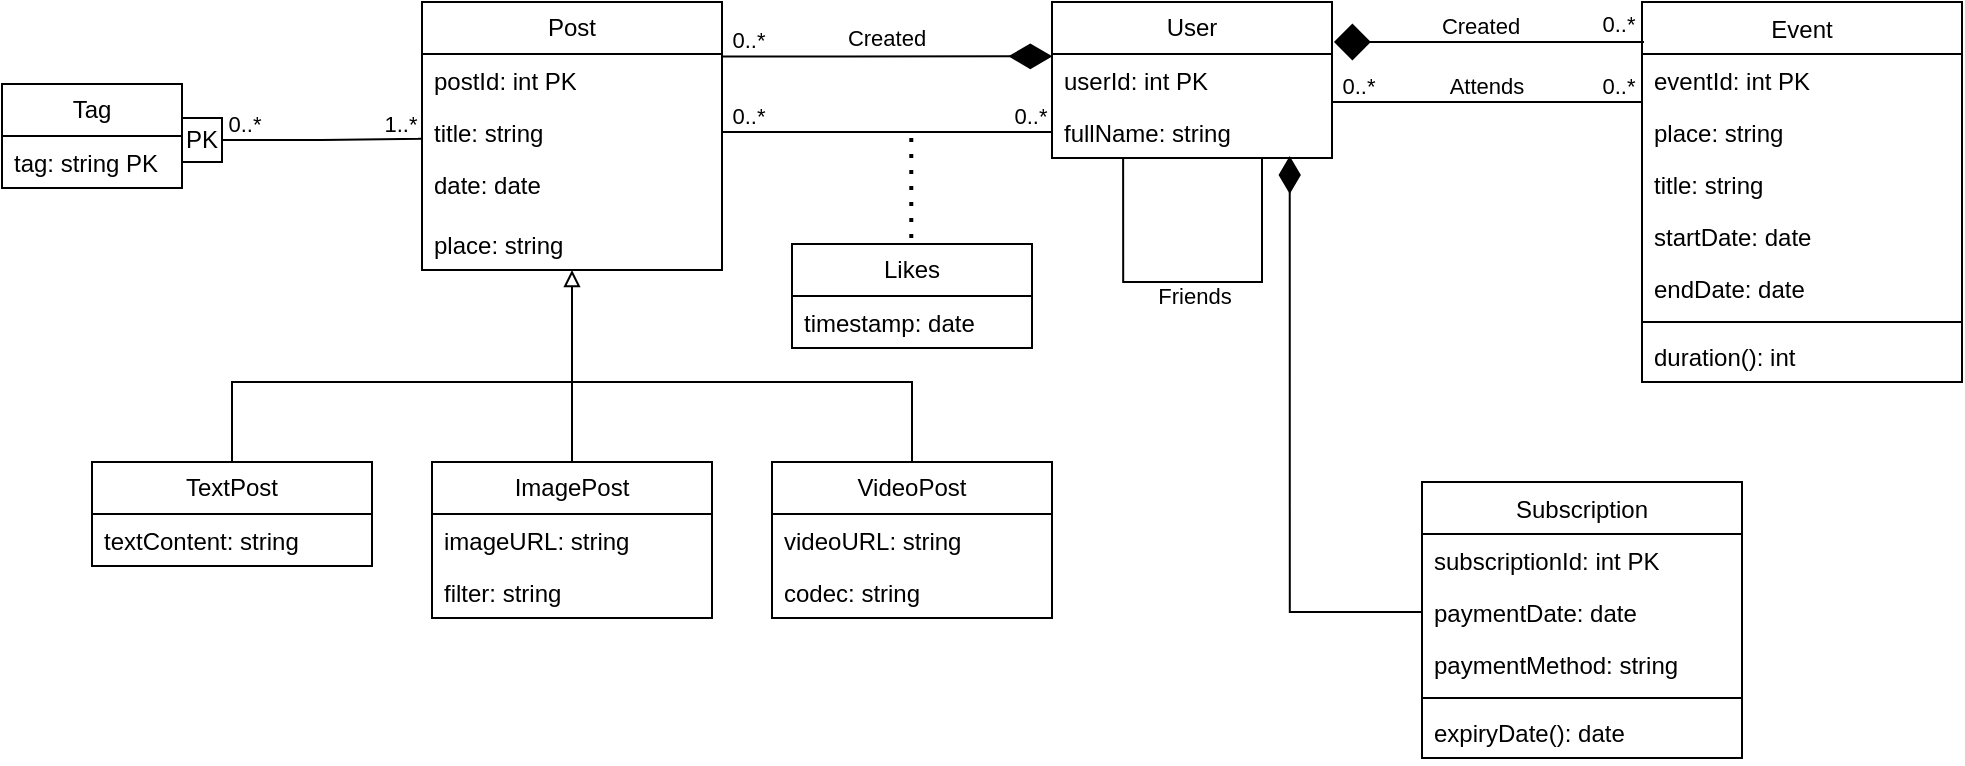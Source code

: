 <mxfile version="24.8.4">
  <diagram name="Sida-1" id="ldYkHeGGX1tuoTtnLnFC">
    <mxGraphModel dx="1230" dy="824" grid="1" gridSize="10" guides="1" tooltips="1" connect="1" arrows="1" fold="1" page="1" pageScale="1" pageWidth="827" pageHeight="1169" math="0" shadow="0">
      <root>
        <mxCell id="0" />
        <mxCell id="1" parent="0" />
        <mxCell id="wKd8ZKSGtpmT5zzgrtgn-1" value="Post" style="swimlane;fontStyle=0;childLayout=stackLayout;horizontal=1;startSize=26;fillColor=none;horizontalStack=0;resizeParent=1;resizeParentMax=0;resizeLast=0;collapsible=1;marginBottom=0;whiteSpace=wrap;html=1;" vertex="1" parent="1">
          <mxGeometry x="340" y="290" width="150" height="134" as="geometry">
            <mxRectangle x="340" y="290" width="60" height="30" as="alternateBounds" />
          </mxGeometry>
        </mxCell>
        <mxCell id="wKd8ZKSGtpmT5zzgrtgn-2" value="postId: int PK" style="text;strokeColor=none;fillColor=none;align=left;verticalAlign=top;spacingLeft=4;spacingRight=4;overflow=hidden;rotatable=0;points=[[0,0.5],[1,0.5]];portConstraint=eastwest;whiteSpace=wrap;html=1;" vertex="1" parent="wKd8ZKSGtpmT5zzgrtgn-1">
          <mxGeometry y="26" width="150" height="26" as="geometry" />
        </mxCell>
        <mxCell id="wKd8ZKSGtpmT5zzgrtgn-3" value="title: string" style="text;strokeColor=none;fillColor=none;align=left;verticalAlign=top;spacingLeft=4;spacingRight=4;overflow=hidden;rotatable=0;points=[[0,0.5],[1,0.5]];portConstraint=eastwest;whiteSpace=wrap;html=1;" vertex="1" parent="wKd8ZKSGtpmT5zzgrtgn-1">
          <mxGeometry y="52" width="150" height="26" as="geometry" />
        </mxCell>
        <mxCell id="wKd8ZKSGtpmT5zzgrtgn-4" value="date: date" style="text;strokeColor=none;fillColor=none;align=left;verticalAlign=top;spacingLeft=4;spacingRight=4;overflow=hidden;rotatable=0;points=[[0,0.5],[1,0.5]];portConstraint=eastwest;whiteSpace=wrap;html=1;" vertex="1" parent="wKd8ZKSGtpmT5zzgrtgn-1">
          <mxGeometry y="78" width="150" height="30" as="geometry" />
        </mxCell>
        <mxCell id="wKd8ZKSGtpmT5zzgrtgn-26" value="place: string" style="text;strokeColor=none;fillColor=none;align=left;verticalAlign=top;spacingLeft=4;spacingRight=4;overflow=hidden;rotatable=0;points=[[0,0.5],[1,0.5]];portConstraint=eastwest;whiteSpace=wrap;html=1;" vertex="1" parent="wKd8ZKSGtpmT5zzgrtgn-1">
          <mxGeometry y="108" width="150" height="26" as="geometry" />
        </mxCell>
        <mxCell id="wKd8ZKSGtpmT5zzgrtgn-44" style="edgeStyle=orthogonalEdgeStyle;rounded=0;orthogonalLoop=1;jettySize=auto;html=1;endArrow=none;endFill=0;" edge="1" parent="1" source="wKd8ZKSGtpmT5zzgrtgn-29">
          <mxGeometry relative="1" as="geometry">
            <mxPoint x="270" y="480" as="targetPoint" />
            <Array as="points">
              <mxPoint x="245" y="480" />
            </Array>
          </mxGeometry>
        </mxCell>
        <mxCell id="wKd8ZKSGtpmT5zzgrtgn-29" value="TextPost" style="swimlane;fontStyle=0;childLayout=stackLayout;horizontal=1;startSize=26;fillColor=none;horizontalStack=0;resizeParent=1;resizeParentMax=0;resizeLast=0;collapsible=1;marginBottom=0;whiteSpace=wrap;html=1;" vertex="1" parent="1">
          <mxGeometry x="175" y="520" width="140" height="52" as="geometry" />
        </mxCell>
        <mxCell id="wKd8ZKSGtpmT5zzgrtgn-30" value="textContent: string" style="text;strokeColor=none;fillColor=none;align=left;verticalAlign=top;spacingLeft=4;spacingRight=4;overflow=hidden;rotatable=0;points=[[0,0.5],[1,0.5]];portConstraint=eastwest;whiteSpace=wrap;html=1;" vertex="1" parent="wKd8ZKSGtpmT5zzgrtgn-29">
          <mxGeometry y="26" width="140" height="26" as="geometry" />
        </mxCell>
        <mxCell id="wKd8ZKSGtpmT5zzgrtgn-41" style="edgeStyle=orthogonalEdgeStyle;rounded=0;orthogonalLoop=1;jettySize=auto;html=1;entryX=0.5;entryY=1;entryDx=0;entryDy=0;endArrow=block;endFill=0;" edge="1" parent="1" source="wKd8ZKSGtpmT5zzgrtgn-34" target="wKd8ZKSGtpmT5zzgrtgn-1">
          <mxGeometry relative="1" as="geometry">
            <Array as="points">
              <mxPoint x="415" y="500" />
              <mxPoint x="415" y="500" />
            </Array>
          </mxGeometry>
        </mxCell>
        <mxCell id="wKd8ZKSGtpmT5zzgrtgn-34" value="ImagePost" style="swimlane;fontStyle=0;childLayout=stackLayout;horizontal=1;startSize=26;fillColor=none;horizontalStack=0;resizeParent=1;resizeParentMax=0;resizeLast=0;collapsible=1;marginBottom=0;whiteSpace=wrap;html=1;" vertex="1" parent="1">
          <mxGeometry x="345" y="520" width="140" height="78" as="geometry" />
        </mxCell>
        <mxCell id="wKd8ZKSGtpmT5zzgrtgn-35" value="imageURL: string" style="text;strokeColor=none;fillColor=none;align=left;verticalAlign=top;spacingLeft=4;spacingRight=4;overflow=hidden;rotatable=0;points=[[0,0.5],[1,0.5]];portConstraint=eastwest;whiteSpace=wrap;html=1;" vertex="1" parent="wKd8ZKSGtpmT5zzgrtgn-34">
          <mxGeometry y="26" width="140" height="26" as="geometry" />
        </mxCell>
        <mxCell id="wKd8ZKSGtpmT5zzgrtgn-48" value="filter: string" style="text;strokeColor=none;fillColor=none;align=left;verticalAlign=top;spacingLeft=4;spacingRight=4;overflow=hidden;rotatable=0;points=[[0,0.5],[1,0.5]];portConstraint=eastwest;whiteSpace=wrap;html=1;" vertex="1" parent="wKd8ZKSGtpmT5zzgrtgn-34">
          <mxGeometry y="52" width="140" height="26" as="geometry" />
        </mxCell>
        <mxCell id="wKd8ZKSGtpmT5zzgrtgn-46" style="edgeStyle=orthogonalEdgeStyle;rounded=0;orthogonalLoop=1;jettySize=auto;html=1;endArrow=none;endFill=0;" edge="1" parent="1" source="wKd8ZKSGtpmT5zzgrtgn-36">
          <mxGeometry relative="1" as="geometry">
            <mxPoint x="580" y="480" as="targetPoint" />
            <Array as="points">
              <mxPoint x="585" y="480" />
            </Array>
          </mxGeometry>
        </mxCell>
        <mxCell id="wKd8ZKSGtpmT5zzgrtgn-36" value="VideoPost" style="swimlane;fontStyle=0;childLayout=stackLayout;horizontal=1;startSize=26;fillColor=none;horizontalStack=0;resizeParent=1;resizeParentMax=0;resizeLast=0;collapsible=1;marginBottom=0;whiteSpace=wrap;html=1;" vertex="1" parent="1">
          <mxGeometry x="515" y="520" width="140" height="78" as="geometry" />
        </mxCell>
        <mxCell id="wKd8ZKSGtpmT5zzgrtgn-37" value="videoURL: string" style="text;strokeColor=none;fillColor=none;align=left;verticalAlign=top;spacingLeft=4;spacingRight=4;overflow=hidden;rotatable=0;points=[[0,0.5],[1,0.5]];portConstraint=eastwest;whiteSpace=wrap;html=1;" vertex="1" parent="wKd8ZKSGtpmT5zzgrtgn-36">
          <mxGeometry y="26" width="140" height="26" as="geometry" />
        </mxCell>
        <mxCell id="wKd8ZKSGtpmT5zzgrtgn-49" value="codec: string" style="text;strokeColor=none;fillColor=none;align=left;verticalAlign=top;spacingLeft=4;spacingRight=4;overflow=hidden;rotatable=0;points=[[0,0.5],[1,0.5]];portConstraint=eastwest;whiteSpace=wrap;html=1;" vertex="1" parent="wKd8ZKSGtpmT5zzgrtgn-36">
          <mxGeometry y="52" width="140" height="26" as="geometry" />
        </mxCell>
        <mxCell id="wKd8ZKSGtpmT5zzgrtgn-45" value="" style="endArrow=none;html=1;rounded=0;" edge="1" parent="1">
          <mxGeometry width="50" height="50" relative="1" as="geometry">
            <mxPoint x="270" y="480" as="sourcePoint" />
            <mxPoint x="420" y="480" as="targetPoint" />
          </mxGeometry>
        </mxCell>
        <mxCell id="wKd8ZKSGtpmT5zzgrtgn-47" value="" style="endArrow=none;html=1;rounded=0;" edge="1" parent="1">
          <mxGeometry width="50" height="50" relative="1" as="geometry">
            <mxPoint x="420" y="480" as="sourcePoint" />
            <mxPoint x="580" y="480" as="targetPoint" />
          </mxGeometry>
        </mxCell>
        <mxCell id="wKd8ZKSGtpmT5zzgrtgn-50" value="User" style="swimlane;fontStyle=0;childLayout=stackLayout;horizontal=1;startSize=26;fillColor=none;horizontalStack=0;resizeParent=1;resizeParentMax=0;resizeLast=0;collapsible=1;marginBottom=0;whiteSpace=wrap;html=1;" vertex="1" parent="1">
          <mxGeometry x="655" y="290" width="140" height="78" as="geometry" />
        </mxCell>
        <mxCell id="wKd8ZKSGtpmT5zzgrtgn-51" value="userId: int PK" style="text;strokeColor=none;fillColor=none;align=left;verticalAlign=top;spacingLeft=4;spacingRight=4;overflow=hidden;rotatable=0;points=[[0,0.5],[1,0.5]];portConstraint=eastwest;whiteSpace=wrap;html=1;" vertex="1" parent="wKd8ZKSGtpmT5zzgrtgn-50">
          <mxGeometry y="26" width="140" height="26" as="geometry" />
        </mxCell>
        <mxCell id="wKd8ZKSGtpmT5zzgrtgn-57" value="fullName: string" style="text;strokeColor=none;fillColor=none;align=left;verticalAlign=top;spacingLeft=4;spacingRight=4;overflow=hidden;rotatable=0;points=[[0,0.5],[1,0.5]];portConstraint=eastwest;whiteSpace=wrap;html=1;" vertex="1" parent="wKd8ZKSGtpmT5zzgrtgn-50">
          <mxGeometry y="52" width="140" height="26" as="geometry" />
        </mxCell>
        <mxCell id="wKd8ZKSGtpmT5zzgrtgn-125" style="edgeStyle=orthogonalEdgeStyle;rounded=0;orthogonalLoop=1;jettySize=auto;html=1;entryX=0.254;entryY=0.992;entryDx=0;entryDy=0;entryPerimeter=0;endArrow=none;endFill=0;" edge="1" parent="wKd8ZKSGtpmT5zzgrtgn-50" source="wKd8ZKSGtpmT5zzgrtgn-50" target="wKd8ZKSGtpmT5zzgrtgn-57">
          <mxGeometry relative="1" as="geometry">
            <mxPoint x="105" y="80" as="targetPoint" />
            <Array as="points">
              <mxPoint x="105" y="140" />
              <mxPoint x="36" y="140" />
            </Array>
          </mxGeometry>
        </mxCell>
        <mxCell id="wKd8ZKSGtpmT5zzgrtgn-126" value="Friends" style="edgeLabel;html=1;align=center;verticalAlign=middle;resizable=0;points=[];" vertex="1" connectable="0" parent="wKd8ZKSGtpmT5zzgrtgn-125">
          <mxGeometry x="0.091" relative="1" as="geometry">
            <mxPoint x="9" y="7" as="offset" />
          </mxGeometry>
        </mxCell>
        <mxCell id="wKd8ZKSGtpmT5zzgrtgn-61" value="&lt;span style=&quot;font-weight: normal;&quot;&gt;Event&lt;/span&gt;" style="swimlane;fontStyle=1;align=center;verticalAlign=top;childLayout=stackLayout;horizontal=1;startSize=26;horizontalStack=0;resizeParent=1;resizeParentMax=0;resizeLast=0;collapsible=1;marginBottom=0;whiteSpace=wrap;html=1;" vertex="1" parent="1">
          <mxGeometry x="950" y="290" width="160" height="190" as="geometry" />
        </mxCell>
        <mxCell id="wKd8ZKSGtpmT5zzgrtgn-62" value="eventId: int PK" style="text;strokeColor=none;fillColor=none;align=left;verticalAlign=top;spacingLeft=4;spacingRight=4;overflow=hidden;rotatable=0;points=[[0,0.5],[1,0.5]];portConstraint=eastwest;whiteSpace=wrap;html=1;" vertex="1" parent="wKd8ZKSGtpmT5zzgrtgn-61">
          <mxGeometry y="26" width="160" height="26" as="geometry" />
        </mxCell>
        <mxCell id="wKd8ZKSGtpmT5zzgrtgn-81" value="place: string" style="text;strokeColor=none;fillColor=none;align=left;verticalAlign=top;spacingLeft=4;spacingRight=4;overflow=hidden;rotatable=0;points=[[0,0.5],[1,0.5]];portConstraint=eastwest;whiteSpace=wrap;html=1;" vertex="1" parent="wKd8ZKSGtpmT5zzgrtgn-61">
          <mxGeometry y="52" width="160" height="26" as="geometry" />
        </mxCell>
        <mxCell id="wKd8ZKSGtpmT5zzgrtgn-82" value="title: string" style="text;strokeColor=none;fillColor=none;align=left;verticalAlign=top;spacingLeft=4;spacingRight=4;overflow=hidden;rotatable=0;points=[[0,0.5],[1,0.5]];portConstraint=eastwest;whiteSpace=wrap;html=1;" vertex="1" parent="wKd8ZKSGtpmT5zzgrtgn-61">
          <mxGeometry y="78" width="160" height="26" as="geometry" />
        </mxCell>
        <mxCell id="wKd8ZKSGtpmT5zzgrtgn-83" value="startDate: date" style="text;strokeColor=none;fillColor=none;align=left;verticalAlign=top;spacingLeft=4;spacingRight=4;overflow=hidden;rotatable=0;points=[[0,0.5],[1,0.5]];portConstraint=eastwest;whiteSpace=wrap;html=1;" vertex="1" parent="wKd8ZKSGtpmT5zzgrtgn-61">
          <mxGeometry y="104" width="160" height="26" as="geometry" />
        </mxCell>
        <mxCell id="wKd8ZKSGtpmT5zzgrtgn-84" value="endDate: date" style="text;strokeColor=none;fillColor=none;align=left;verticalAlign=top;spacingLeft=4;spacingRight=4;overflow=hidden;rotatable=0;points=[[0,0.5],[1,0.5]];portConstraint=eastwest;whiteSpace=wrap;html=1;" vertex="1" parent="wKd8ZKSGtpmT5zzgrtgn-61">
          <mxGeometry y="130" width="160" height="26" as="geometry" />
        </mxCell>
        <mxCell id="wKd8ZKSGtpmT5zzgrtgn-63" value="" style="line;strokeWidth=1;fillColor=none;align=left;verticalAlign=middle;spacingTop=-1;spacingLeft=3;spacingRight=3;rotatable=0;labelPosition=right;points=[];portConstraint=eastwest;strokeColor=inherit;" vertex="1" parent="wKd8ZKSGtpmT5zzgrtgn-61">
          <mxGeometry y="156" width="160" height="8" as="geometry" />
        </mxCell>
        <mxCell id="wKd8ZKSGtpmT5zzgrtgn-85" value="duration(): int" style="text;strokeColor=none;fillColor=none;align=left;verticalAlign=top;spacingLeft=4;spacingRight=4;overflow=hidden;rotatable=0;points=[[0,0.5],[1,0.5]];portConstraint=eastwest;whiteSpace=wrap;html=1;" vertex="1" parent="wKd8ZKSGtpmT5zzgrtgn-61">
          <mxGeometry y="164" width="160" height="26" as="geometry" />
        </mxCell>
        <mxCell id="wKd8ZKSGtpmT5zzgrtgn-86" value="&lt;span style=&quot;font-weight: normal;&quot;&gt;Subscription&lt;/span&gt;" style="swimlane;fontStyle=1;align=center;verticalAlign=top;childLayout=stackLayout;horizontal=1;startSize=26;horizontalStack=0;resizeParent=1;resizeParentMax=0;resizeLast=0;collapsible=1;marginBottom=0;whiteSpace=wrap;html=1;" vertex="1" parent="1">
          <mxGeometry x="840" y="530" width="160" height="138" as="geometry" />
        </mxCell>
        <mxCell id="wKd8ZKSGtpmT5zzgrtgn-87" value="subscriptionId: int PK" style="text;strokeColor=none;fillColor=none;align=left;verticalAlign=top;spacingLeft=4;spacingRight=4;overflow=hidden;rotatable=0;points=[[0,0.5],[1,0.5]];portConstraint=eastwest;whiteSpace=wrap;html=1;" vertex="1" parent="wKd8ZKSGtpmT5zzgrtgn-86">
          <mxGeometry y="26" width="160" height="26" as="geometry" />
        </mxCell>
        <mxCell id="wKd8ZKSGtpmT5zzgrtgn-88" value="paymentDate: date" style="text;strokeColor=none;fillColor=none;align=left;verticalAlign=top;spacingLeft=4;spacingRight=4;overflow=hidden;rotatable=0;points=[[0,0.5],[1,0.5]];portConstraint=eastwest;whiteSpace=wrap;html=1;" vertex="1" parent="wKd8ZKSGtpmT5zzgrtgn-86">
          <mxGeometry y="52" width="160" height="26" as="geometry" />
        </mxCell>
        <mxCell id="wKd8ZKSGtpmT5zzgrtgn-89" value="paymentMethod: string" style="text;strokeColor=none;fillColor=none;align=left;verticalAlign=top;spacingLeft=4;spacingRight=4;overflow=hidden;rotatable=0;points=[[0,0.5],[1,0.5]];portConstraint=eastwest;whiteSpace=wrap;html=1;" vertex="1" parent="wKd8ZKSGtpmT5zzgrtgn-86">
          <mxGeometry y="78" width="160" height="26" as="geometry" />
        </mxCell>
        <mxCell id="wKd8ZKSGtpmT5zzgrtgn-92" value="" style="line;strokeWidth=1;fillColor=none;align=left;verticalAlign=middle;spacingTop=-1;spacingLeft=3;spacingRight=3;rotatable=0;labelPosition=right;points=[];portConstraint=eastwest;strokeColor=inherit;" vertex="1" parent="wKd8ZKSGtpmT5zzgrtgn-86">
          <mxGeometry y="104" width="160" height="8" as="geometry" />
        </mxCell>
        <mxCell id="wKd8ZKSGtpmT5zzgrtgn-93" value="expiryDate(): date" style="text;strokeColor=none;fillColor=none;align=left;verticalAlign=top;spacingLeft=4;spacingRight=4;overflow=hidden;rotatable=0;points=[[0,0.5],[1,0.5]];portConstraint=eastwest;whiteSpace=wrap;html=1;" vertex="1" parent="wKd8ZKSGtpmT5zzgrtgn-86">
          <mxGeometry y="112" width="160" height="26" as="geometry" />
        </mxCell>
        <mxCell id="wKd8ZKSGtpmT5zzgrtgn-96" style="edgeStyle=orthogonalEdgeStyle;rounded=0;orthogonalLoop=1;jettySize=auto;html=1;entryX=0.001;entryY=0.045;entryDx=0;entryDy=0;entryPerimeter=0;endArrow=diamondThin;endFill=1;endSize=19;" edge="1" parent="1" source="wKd8ZKSGtpmT5zzgrtgn-1" target="wKd8ZKSGtpmT5zzgrtgn-51">
          <mxGeometry relative="1" as="geometry">
            <Array as="points">
              <mxPoint x="550" y="317" />
            </Array>
          </mxGeometry>
        </mxCell>
        <mxCell id="wKd8ZKSGtpmT5zzgrtgn-97" value="Created" style="edgeLabel;html=1;align=center;verticalAlign=middle;resizable=0;points=[];" vertex="1" connectable="0" parent="wKd8ZKSGtpmT5zzgrtgn-96">
          <mxGeometry x="-0.195" y="2" relative="1" as="geometry">
            <mxPoint x="15" y="-7" as="offset" />
          </mxGeometry>
        </mxCell>
        <mxCell id="wKd8ZKSGtpmT5zzgrtgn-98" value="0..*" style="edgeLabel;html=1;align=center;verticalAlign=middle;resizable=0;points=[];" vertex="1" connectable="0" parent="wKd8ZKSGtpmT5zzgrtgn-96">
          <mxGeometry x="-0.91" y="1" relative="1" as="geometry">
            <mxPoint x="5" y="-7" as="offset" />
          </mxGeometry>
        </mxCell>
        <mxCell id="wKd8ZKSGtpmT5zzgrtgn-99" style="edgeStyle=orthogonalEdgeStyle;rounded=0;orthogonalLoop=1;jettySize=auto;html=1;entryX=0;entryY=0.5;entryDx=0;entryDy=0;endArrow=none;endFill=0;" edge="1" parent="1" source="wKd8ZKSGtpmT5zzgrtgn-3" target="wKd8ZKSGtpmT5zzgrtgn-57">
          <mxGeometry relative="1" as="geometry" />
        </mxCell>
        <mxCell id="wKd8ZKSGtpmT5zzgrtgn-105" value="0..*" style="edgeLabel;html=1;align=center;verticalAlign=middle;resizable=0;points=[];" vertex="1" connectable="0" parent="wKd8ZKSGtpmT5zzgrtgn-99">
          <mxGeometry x="-0.88" y="3" relative="1" as="geometry">
            <mxPoint x="3" y="-5" as="offset" />
          </mxGeometry>
        </mxCell>
        <mxCell id="wKd8ZKSGtpmT5zzgrtgn-106" value="0..*" style="edgeLabel;html=1;align=center;verticalAlign=middle;resizable=0;points=[];" vertex="1" connectable="0" parent="wKd8ZKSGtpmT5zzgrtgn-99">
          <mxGeometry x="0.896" y="1" relative="1" as="geometry">
            <mxPoint x="-3" y="-7" as="offset" />
          </mxGeometry>
        </mxCell>
        <mxCell id="wKd8ZKSGtpmT5zzgrtgn-100" value="" style="endArrow=none;dashed=1;html=1;dashPattern=1 3;strokeWidth=2;rounded=0;" edge="1" parent="1">
          <mxGeometry width="50" height="50" relative="1" as="geometry">
            <mxPoint x="584.64" y="408" as="sourcePoint" />
            <mxPoint x="584.64" y="358" as="targetPoint" />
          </mxGeometry>
        </mxCell>
        <mxCell id="wKd8ZKSGtpmT5zzgrtgn-101" value="Likes" style="swimlane;fontStyle=0;childLayout=stackLayout;horizontal=1;startSize=26;fillColor=none;horizontalStack=0;resizeParent=1;resizeParentMax=0;resizeLast=0;collapsible=1;marginBottom=0;whiteSpace=wrap;html=1;" vertex="1" parent="1">
          <mxGeometry x="525" y="411" width="120" height="52" as="geometry" />
        </mxCell>
        <mxCell id="wKd8ZKSGtpmT5zzgrtgn-102" value="timestamp: date" style="text;strokeColor=none;fillColor=none;align=left;verticalAlign=top;spacingLeft=4;spacingRight=4;overflow=hidden;rotatable=0;points=[[0,0.5],[1,0.5]];portConstraint=eastwest;whiteSpace=wrap;html=1;" vertex="1" parent="wKd8ZKSGtpmT5zzgrtgn-101">
          <mxGeometry y="26" width="120" height="26" as="geometry" />
        </mxCell>
        <mxCell id="wKd8ZKSGtpmT5zzgrtgn-107" value="Tag" style="swimlane;fontStyle=0;childLayout=stackLayout;horizontal=1;startSize=26;fillColor=none;horizontalStack=0;resizeParent=1;resizeParentMax=0;resizeLast=0;collapsible=1;marginBottom=0;whiteSpace=wrap;html=1;" vertex="1" parent="1">
          <mxGeometry x="130" y="331" width="90" height="52" as="geometry" />
        </mxCell>
        <mxCell id="wKd8ZKSGtpmT5zzgrtgn-108" value="tag: string PK" style="text;strokeColor=none;fillColor=none;align=left;verticalAlign=top;spacingLeft=4;spacingRight=4;overflow=hidden;rotatable=0;points=[[0,0.5],[1,0.5]];portConstraint=eastwest;whiteSpace=wrap;html=1;" vertex="1" parent="wKd8ZKSGtpmT5zzgrtgn-107">
          <mxGeometry y="26" width="90" height="26" as="geometry" />
        </mxCell>
        <mxCell id="wKd8ZKSGtpmT5zzgrtgn-113" value="PK" style="rounded=0;whiteSpace=wrap;html=1;" vertex="1" parent="1">
          <mxGeometry x="220" y="348" width="20" height="22" as="geometry" />
        </mxCell>
        <mxCell id="wKd8ZKSGtpmT5zzgrtgn-114" style="edgeStyle=orthogonalEdgeStyle;rounded=0;orthogonalLoop=1;jettySize=auto;html=1;entryX=0.001;entryY=0.628;entryDx=0;entryDy=0;entryPerimeter=0;endArrow=none;endFill=0;" edge="1" parent="1" source="wKd8ZKSGtpmT5zzgrtgn-113" target="wKd8ZKSGtpmT5zzgrtgn-3">
          <mxGeometry relative="1" as="geometry" />
        </mxCell>
        <mxCell id="wKd8ZKSGtpmT5zzgrtgn-115" value="0..*" style="edgeLabel;html=1;align=center;verticalAlign=middle;resizable=0;points=[];" vertex="1" connectable="0" parent="wKd8ZKSGtpmT5zzgrtgn-114">
          <mxGeometry x="-0.9" relative="1" as="geometry">
            <mxPoint x="6" y="-8" as="offset" />
          </mxGeometry>
        </mxCell>
        <mxCell id="wKd8ZKSGtpmT5zzgrtgn-116" value="1..*" style="edgeLabel;html=1;align=center;verticalAlign=middle;resizable=0;points=[];" vertex="1" connectable="0" parent="wKd8ZKSGtpmT5zzgrtgn-114">
          <mxGeometry x="0.886" y="2" relative="1" as="geometry">
            <mxPoint x="-6" y="-6" as="offset" />
          </mxGeometry>
        </mxCell>
        <mxCell id="wKd8ZKSGtpmT5zzgrtgn-117" style="edgeStyle=orthogonalEdgeStyle;rounded=0;orthogonalLoop=1;jettySize=auto;html=1;entryX=0;entryY=0.5;entryDx=0;entryDy=0;endArrow=none;endFill=0;startArrow=diamond;startFill=1;endSize=6;targetPerimeterSpacing=12;sourcePerimeterSpacing=4;startSize=16;" edge="1" parent="1">
          <mxGeometry relative="1" as="geometry">
            <mxPoint x="796.0" y="310" as="sourcePoint" />
            <mxPoint x="951.0" y="310" as="targetPoint" />
          </mxGeometry>
        </mxCell>
        <mxCell id="wKd8ZKSGtpmT5zzgrtgn-119" value="Created" style="edgeLabel;html=1;align=center;verticalAlign=middle;resizable=0;points=[];" vertex="1" connectable="0" parent="wKd8ZKSGtpmT5zzgrtgn-117">
          <mxGeometry x="-0.082" y="2" relative="1" as="geometry">
            <mxPoint x="2" y="-6" as="offset" />
          </mxGeometry>
        </mxCell>
        <mxCell id="wKd8ZKSGtpmT5zzgrtgn-124" value="0..*" style="edgeLabel;html=1;align=center;verticalAlign=middle;resizable=0;points=[];" vertex="1" connectable="0" parent="wKd8ZKSGtpmT5zzgrtgn-117">
          <mxGeometry x="0.8" y="1" relative="1" as="geometry">
            <mxPoint x="2" y="-8" as="offset" />
          </mxGeometry>
        </mxCell>
        <mxCell id="wKd8ZKSGtpmT5zzgrtgn-120" style="edgeStyle=orthogonalEdgeStyle;rounded=0;orthogonalLoop=1;jettySize=auto;html=1;entryX=0;entryY=0.5;entryDx=0;entryDy=0;endArrow=none;endFill=0;" edge="1" parent="1">
          <mxGeometry relative="1" as="geometry">
            <mxPoint x="795" y="340.0" as="sourcePoint" />
            <mxPoint x="950" y="340.0" as="targetPoint" />
          </mxGeometry>
        </mxCell>
        <mxCell id="wKd8ZKSGtpmT5zzgrtgn-121" value="Attends" style="edgeLabel;html=1;align=center;verticalAlign=middle;resizable=0;points=[];" vertex="1" connectable="0" parent="wKd8ZKSGtpmT5zzgrtgn-120">
          <mxGeometry x="-0.012" relative="1" as="geometry">
            <mxPoint y="-8" as="offset" />
          </mxGeometry>
        </mxCell>
        <mxCell id="wKd8ZKSGtpmT5zzgrtgn-122" value="0..*" style="edgeLabel;html=1;align=center;verticalAlign=middle;resizable=0;points=[];" vertex="1" connectable="0" parent="wKd8ZKSGtpmT5zzgrtgn-120">
          <mxGeometry x="-0.839" relative="1" as="geometry">
            <mxPoint y="-8" as="offset" />
          </mxGeometry>
        </mxCell>
        <mxCell id="wKd8ZKSGtpmT5zzgrtgn-123" value="0..*" style="edgeLabel;html=1;align=center;verticalAlign=middle;resizable=0;points=[];" vertex="1" connectable="0" parent="wKd8ZKSGtpmT5zzgrtgn-120">
          <mxGeometry x="0.848" y="1" relative="1" as="geometry">
            <mxPoint y="-7" as="offset" />
          </mxGeometry>
        </mxCell>
        <mxCell id="wKd8ZKSGtpmT5zzgrtgn-128" style="edgeStyle=orthogonalEdgeStyle;rounded=0;orthogonalLoop=1;jettySize=auto;html=1;entryX=0.849;entryY=0.962;entryDx=0;entryDy=0;entryPerimeter=0;endArrow=diamondThin;endFill=1;startSize=8;endSize=16;" edge="1" parent="1" source="wKd8ZKSGtpmT5zzgrtgn-88" target="wKd8ZKSGtpmT5zzgrtgn-57">
          <mxGeometry relative="1" as="geometry" />
        </mxCell>
      </root>
    </mxGraphModel>
  </diagram>
</mxfile>
